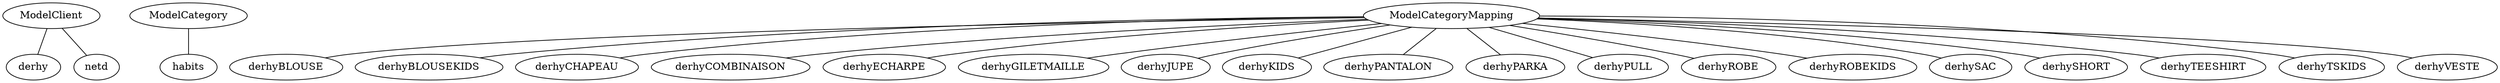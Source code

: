 graph {
ModelClient--derhy
ModelClient--netd
ModelCategory--habits
ModelCategoryMapping--derhyBLOUSE
ModelCategoryMapping--derhyBLOUSEKIDS
ModelCategoryMapping--derhyCHAPEAU
ModelCategoryMapping--derhyCOMBINAISON
ModelCategoryMapping--derhyECHARPE
ModelCategoryMapping--derhyGILETMAILLE
ModelCategoryMapping--derhyJUPE
ModelCategoryMapping--derhyKIDS
ModelCategoryMapping--derhyPANTALON
ModelCategoryMapping--derhyPARKA
ModelCategoryMapping--derhyPULL
ModelCategoryMapping--derhyROBE
ModelCategoryMapping--derhyROBEKIDS
ModelCategoryMapping--derhySAC
ModelCategoryMapping--derhySHORT
ModelCategoryMapping--derhyTEESHIRT
ModelCategoryMapping--derhyTSKIDS
ModelCategoryMapping--derhyVESTE
}